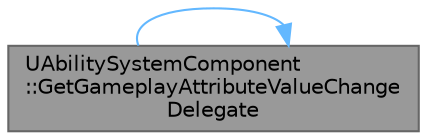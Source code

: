 digraph "UAbilitySystemComponent::GetGameplayAttributeValueChangeDelegate"
{
 // INTERACTIVE_SVG=YES
 // LATEX_PDF_SIZE
  bgcolor="transparent";
  edge [fontname=Helvetica,fontsize=10,labelfontname=Helvetica,labelfontsize=10];
  node [fontname=Helvetica,fontsize=10,shape=box,height=0.2,width=0.4];
  rankdir="LR";
  Node1 [id="Node000001",label="UAbilitySystemComponent\l::GetGameplayAttributeValueChange\lDelegate",height=0.2,width=0.4,color="gray40", fillcolor="grey60", style="filled", fontcolor="black",tooltip="Register for when an attribute value changes."];
  Node1 -> Node1 [id="edge1_Node000001_Node000001",color="steelblue1",style="solid",tooltip=" "];
}
